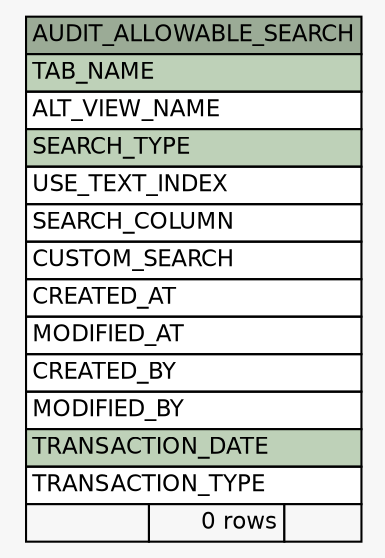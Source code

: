 // dot 2.38.0 on Windows 10 10.0
// SchemaSpy rev Unknown
digraph "AUDIT_ALLOWABLE_SEARCH" {
  graph [
    rankdir="RL"
    bgcolor="#f7f7f7"
    nodesep="0.18"
    ranksep="0.46"
    fontname="Helvetica"
    fontsize="11"
  ];
  node [
    fontname="Helvetica"
    fontsize="11"
    shape="plaintext"
  ];
  edge [
    arrowsize="0.8"
  ];
  "AUDIT_ALLOWABLE_SEARCH" [
    label=<
    <TABLE BORDER="0" CELLBORDER="1" CELLSPACING="0" BGCOLOR="#ffffff">
      <TR><TD COLSPAN="3" BGCOLOR="#9bab96" ALIGN="CENTER">AUDIT_ALLOWABLE_SEARCH</TD></TR>
      <TR><TD PORT="TAB_NAME" COLSPAN="3" BGCOLOR="#bed1b8" ALIGN="LEFT">TAB_NAME</TD></TR>
      <TR><TD PORT="ALT_VIEW_NAME" COLSPAN="3" ALIGN="LEFT">ALT_VIEW_NAME</TD></TR>
      <TR><TD PORT="SEARCH_TYPE" COLSPAN="3" BGCOLOR="#bed1b8" ALIGN="LEFT">SEARCH_TYPE</TD></TR>
      <TR><TD PORT="USE_TEXT_INDEX" COLSPAN="3" ALIGN="LEFT">USE_TEXT_INDEX</TD></TR>
      <TR><TD PORT="SEARCH_COLUMN" COLSPAN="3" ALIGN="LEFT">SEARCH_COLUMN</TD></TR>
      <TR><TD PORT="CUSTOM_SEARCH" COLSPAN="3" ALIGN="LEFT">CUSTOM_SEARCH</TD></TR>
      <TR><TD PORT="CREATED_AT" COLSPAN="3" ALIGN="LEFT">CREATED_AT</TD></TR>
      <TR><TD PORT="MODIFIED_AT" COLSPAN="3" ALIGN="LEFT">MODIFIED_AT</TD></TR>
      <TR><TD PORT="CREATED_BY" COLSPAN="3" ALIGN="LEFT">CREATED_BY</TD></TR>
      <TR><TD PORT="MODIFIED_BY" COLSPAN="3" ALIGN="LEFT">MODIFIED_BY</TD></TR>
      <TR><TD PORT="TRANSACTION_DATE" COLSPAN="3" BGCOLOR="#bed1b8" ALIGN="LEFT">TRANSACTION_DATE</TD></TR>
      <TR><TD PORT="TRANSACTION_TYPE" COLSPAN="3" ALIGN="LEFT">TRANSACTION_TYPE</TD></TR>
      <TR><TD ALIGN="LEFT" BGCOLOR="#f7f7f7">  </TD><TD ALIGN="RIGHT" BGCOLOR="#f7f7f7">0 rows</TD><TD ALIGN="RIGHT" BGCOLOR="#f7f7f7">  </TD></TR>
    </TABLE>>
    URL="tables/AUDIT_ALLOWABLE_SEARCH.html"
    tooltip="AUDIT_ALLOWABLE_SEARCH"
  ];
}
